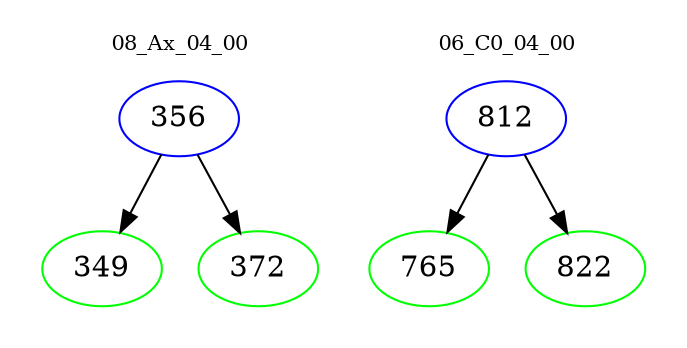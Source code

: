 digraph{
subgraph cluster_0 {
color = white
label = "08_Ax_04_00";
fontsize=10;
T0_356 [label="356", color="blue"]
T0_356 -> T0_349 [color="black"]
T0_349 [label="349", color="green"]
T0_356 -> T0_372 [color="black"]
T0_372 [label="372", color="green"]
}
subgraph cluster_1 {
color = white
label = "06_C0_04_00";
fontsize=10;
T1_812 [label="812", color="blue"]
T1_812 -> T1_765 [color="black"]
T1_765 [label="765", color="green"]
T1_812 -> T1_822 [color="black"]
T1_822 [label="822", color="green"]
}
}
